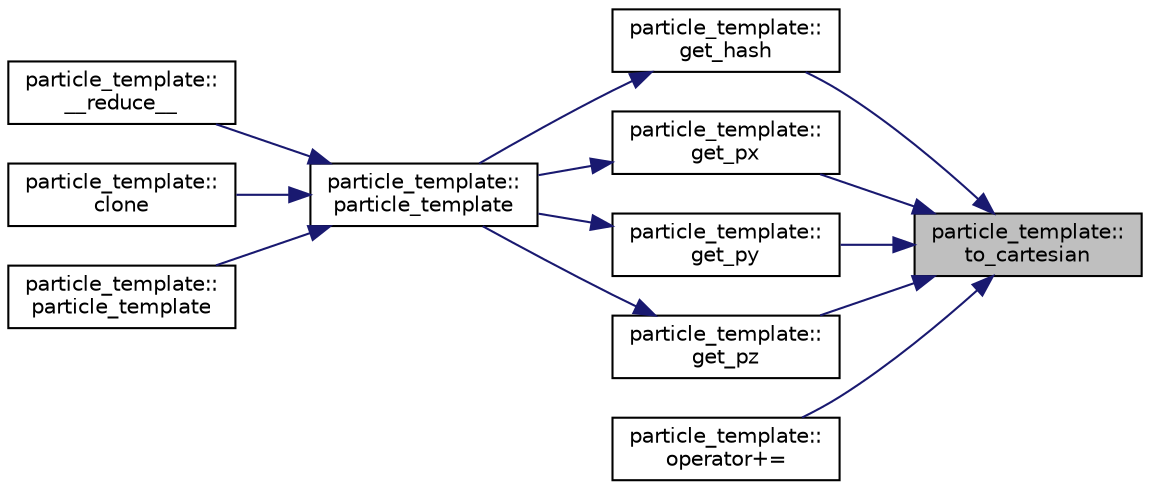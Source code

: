 digraph "particle_template::to_cartesian"
{
 // INTERACTIVE_SVG=YES
 // LATEX_PDF_SIZE
  edge [fontname="Helvetica",fontsize="10",labelfontname="Helvetica",labelfontsize="10"];
  node [fontname="Helvetica",fontsize="10",shape=record];
  rankdir="RL";
  Node1 [label="particle_template::\lto_cartesian",height=0.2,width=0.4,color="black", fillcolor="grey75", style="filled", fontcolor="black",tooltip=" "];
  Node1 -> Node2 [dir="back",color="midnightblue",fontsize="10",style="solid",fontname="Helvetica"];
  Node2 [label="particle_template::\lget_hash",height=0.2,width=0.4,color="black", fillcolor="white", style="filled",URL="$classparticle__template.html#a9c586cc0ac38cad5ccacf1bb4985e25b",tooltip=" "];
  Node2 -> Node3 [dir="back",color="midnightblue",fontsize="10",style="solid",fontname="Helvetica"];
  Node3 [label="particle_template::\lparticle_template",height=0.2,width=0.4,color="black", fillcolor="white", style="filled",URL="$classparticle__template.html#ab527ed22f6d67969247a0be9dda0165f",tooltip=" "];
  Node3 -> Node4 [dir="back",color="midnightblue",fontsize="10",style="solid",fontname="Helvetica"];
  Node4 [label="particle_template::\l__reduce__",height=0.2,width=0.4,color="black", fillcolor="white", style="filled",URL="$classparticle__template.html#adf7b55df06b7621b0a6bc509f74d22ff",tooltip=" "];
  Node3 -> Node5 [dir="back",color="midnightblue",fontsize="10",style="solid",fontname="Helvetica"];
  Node5 [label="particle_template::\lclone",height=0.2,width=0.4,color="black", fillcolor="white", style="filled",URL="$classparticle__template.html#a6c492ed991c27a61acad61064fa89b3c",tooltip=" "];
  Node3 -> Node6 [dir="back",color="midnightblue",fontsize="10",style="solid",fontname="Helvetica"];
  Node6 [label="particle_template::\lparticle_template",height=0.2,width=0.4,color="black", fillcolor="white", style="filled",URL="$classparticle__template.html#a2d7af9375684f6cc0b217d29a24aaff3",tooltip=" "];
  Node1 -> Node7 [dir="back",color="midnightblue",fontsize="10",style="solid",fontname="Helvetica"];
  Node7 [label="particle_template::\lget_px",height=0.2,width=0.4,color="black", fillcolor="white", style="filled",URL="$classparticle__template.html#a2c580f15b494fcbdc17c2339c1ae91e1",tooltip=" "];
  Node7 -> Node3 [dir="back",color="midnightblue",fontsize="10",style="solid",fontname="Helvetica"];
  Node1 -> Node8 [dir="back",color="midnightblue",fontsize="10",style="solid",fontname="Helvetica"];
  Node8 [label="particle_template::\lget_py",height=0.2,width=0.4,color="black", fillcolor="white", style="filled",URL="$classparticle__template.html#a4825c3c7d011c6c5fbc5b3c734799a7f",tooltip=" "];
  Node8 -> Node3 [dir="back",color="midnightblue",fontsize="10",style="solid",fontname="Helvetica"];
  Node1 -> Node9 [dir="back",color="midnightblue",fontsize="10",style="solid",fontname="Helvetica"];
  Node9 [label="particle_template::\lget_pz",height=0.2,width=0.4,color="black", fillcolor="white", style="filled",URL="$classparticle__template.html#ab78f0f9f18d3d13c26fdd549e1027e44",tooltip=" "];
  Node9 -> Node3 [dir="back",color="midnightblue",fontsize="10",style="solid",fontname="Helvetica"];
  Node1 -> Node10 [dir="back",color="midnightblue",fontsize="10",style="solid",fontname="Helvetica"];
  Node10 [label="particle_template::\loperator+=",height=0.2,width=0.4,color="black", fillcolor="white", style="filled",URL="$classparticle__template.html#ad4f1535f5eb70d16c576129eef0ff73c",tooltip=" "];
}
